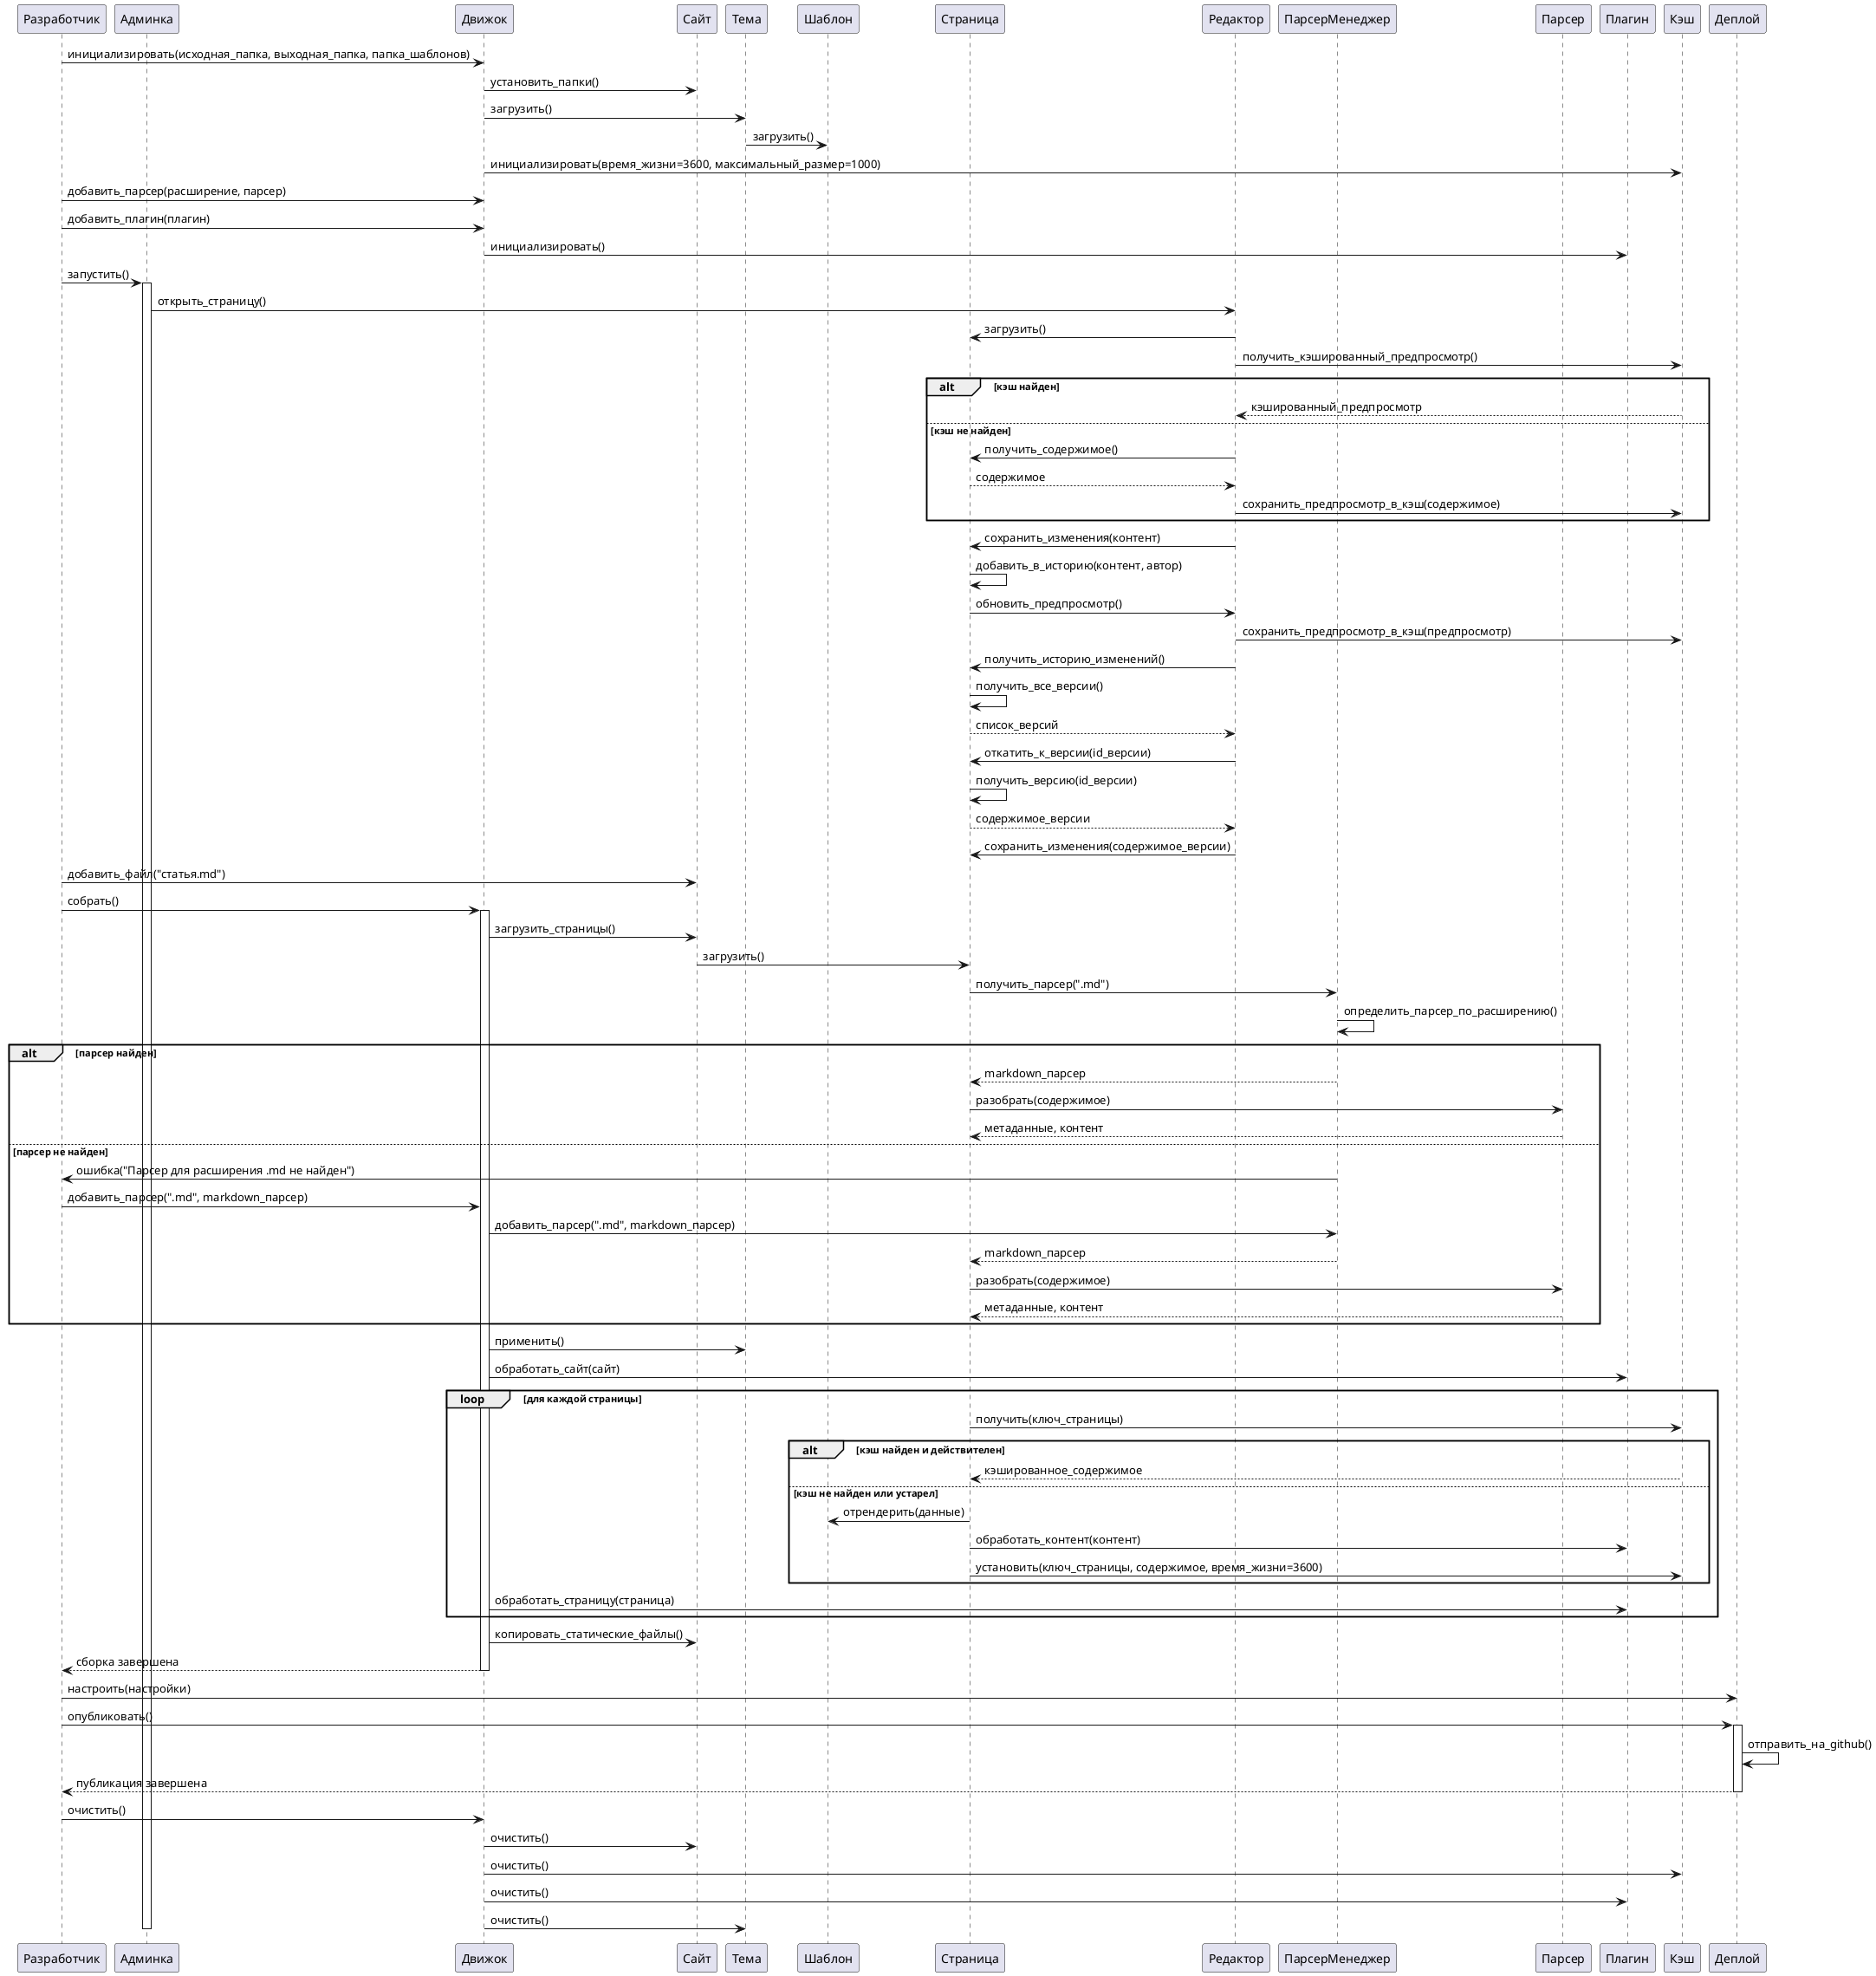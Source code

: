 @startuml
participant "Разработчик" as dev
participant "Админка" as admin
participant "Движок" as engine
participant "Сайт" as site
participant "Тема" as theme
participant "Шаблон" as template
participant "Страница" as page
participant "Редактор" as editor
participant "ПарсерМенеджер" as parser_manager
participant "Парсер" as parser
participant "Плагин" as plugin
participant "Кэш" as cache
participant "Деплой" as deploy

' Инициализация
dev -> engine: инициализировать(исходная_папка, выходная_папка, папка_шаблонов)
engine -> site: установить_папки()
engine -> theme: загрузить()
theme -> template: загрузить()
engine -> cache: инициализировать(время_жизни=3600, максимальный_размер=1000)

' Настройка компонентов
dev -> engine: добавить_парсер(расширение, парсер)
dev -> engine: добавить_плагин(плагин)
engine -> plugin: инициализировать()

' Работа через админку
dev -> admin: запустить()
activate admin

admin -> editor: открыть_страницу()
editor -> page: загрузить()
editor -> cache: получить_кэшированный_предпросмотр()
alt кэш найден
    cache --> editor: кэшированный_предпросмотр
else кэш не найден
    editor -> page: получить_содержимое()
    page --> editor: содержимое
    editor -> cache: сохранить_предпросмотр_в_кэш(содержимое)
end

editor -> page: сохранить_изменения(контент)
page -> page: добавить_в_историю(контент, автор)
page -> editor: обновить_предпросмотр()
editor -> cache: сохранить_предпросмотр_в_кэш(предпросмотр)

' История изменений
editor -> page: получить_историю_изменений()
page -> page: получить_все_версии()
page --> editor: список_версий
editor -> page: откатить_к_версии(id_версии)
page -> page: получить_версию(id_версии)
page --> editor: содержимое_версии
editor -> page: сохранить_изменения(содержимое_версии)

' Разработчик добавляет файл
dev -> site: добавить_файл("статья.md")

' Процесс сборки
dev -> engine: собрать()
activate engine

engine -> site: загрузить_страницы()
site -> page: загрузить()

' Автоматическое определение парсера
page -> parser_manager: получить_парсер(".md")
parser_manager -> parser_manager: определить_парсер_по_расширению()
alt парсер найден
    parser_manager --> page: markdown_парсер
    page -> parser: разобрать(содержимое)
    parser --> page: метаданные, контент
else парсер не найден
    parser_manager -> dev: ошибка("Парсер для расширения .md не найден")
    dev -> engine: добавить_парсер(".md", markdown_парсер)
    engine -> parser_manager: добавить_парсер(".md", markdown_парсер)
    parser_manager --> page: markdown_парсер
    page -> parser: разобрать(содержимое)
    parser --> page: метаданные, контент
end

engine -> theme: применить()
engine -> plugin: обработать_сайт(сайт)

loop для каждой страницы
    page -> cache: получить(ключ_страницы)
    alt кэш найден и действителен
        cache --> page: кэшированное_содержимое
    else кэш не найден или устарел
        page -> template: отрендерить(данные)
        page -> plugin: обработать_контент(контент)
        page -> cache: установить(ключ_страницы, содержимое, время_жизни=3600)
    end
    engine -> plugin: обработать_страницу(страница)
end

engine -> site: копировать_статические_файлы()
engine --> dev: сборка завершена
deactivate engine

' Публикация
dev -> deploy: настроить(настройки)
dev -> deploy: опубликовать()
activate deploy
deploy -> deploy: отправить_на_github()
deploy --> dev: публикация завершена
deactivate deploy

' Очистка
dev -> engine: очистить()
engine -> site: очистить()
engine -> cache: очистить()
engine -> plugin: очистить()
engine -> theme: очистить()

deactivate admin

@enduml